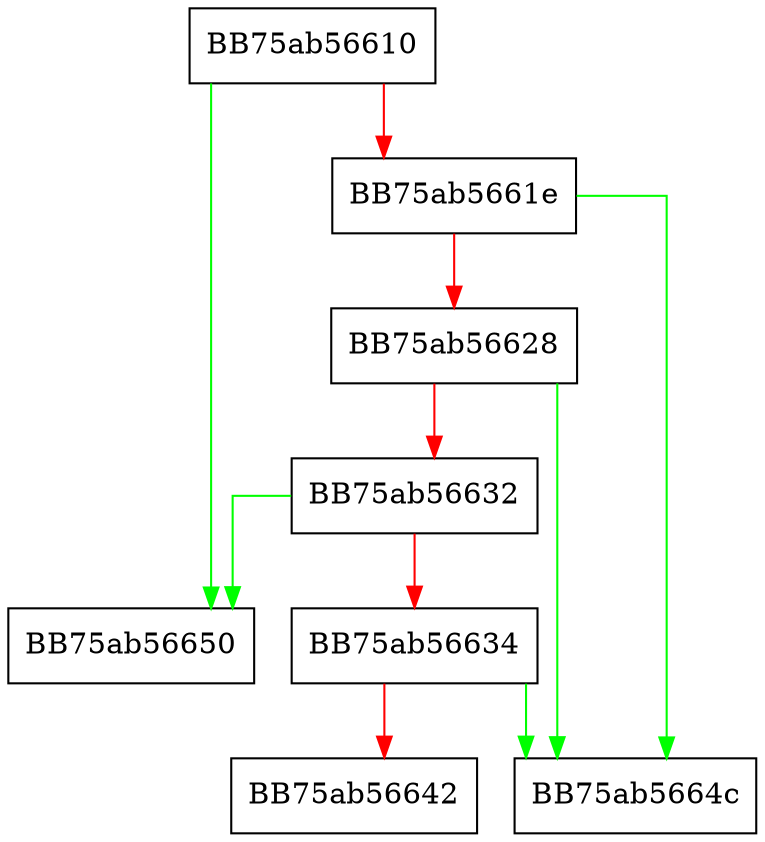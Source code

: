 digraph sqlite3IntFloatCompare {
  node [shape="box"];
  graph [splines=ortho];
  BB75ab56610 -> BB75ab56650 [color="green"];
  BB75ab56610 -> BB75ab5661e [color="red"];
  BB75ab5661e -> BB75ab5664c [color="green"];
  BB75ab5661e -> BB75ab56628 [color="red"];
  BB75ab56628 -> BB75ab5664c [color="green"];
  BB75ab56628 -> BB75ab56632 [color="red"];
  BB75ab56632 -> BB75ab56650 [color="green"];
  BB75ab56632 -> BB75ab56634 [color="red"];
  BB75ab56634 -> BB75ab5664c [color="green"];
  BB75ab56634 -> BB75ab56642 [color="red"];
}